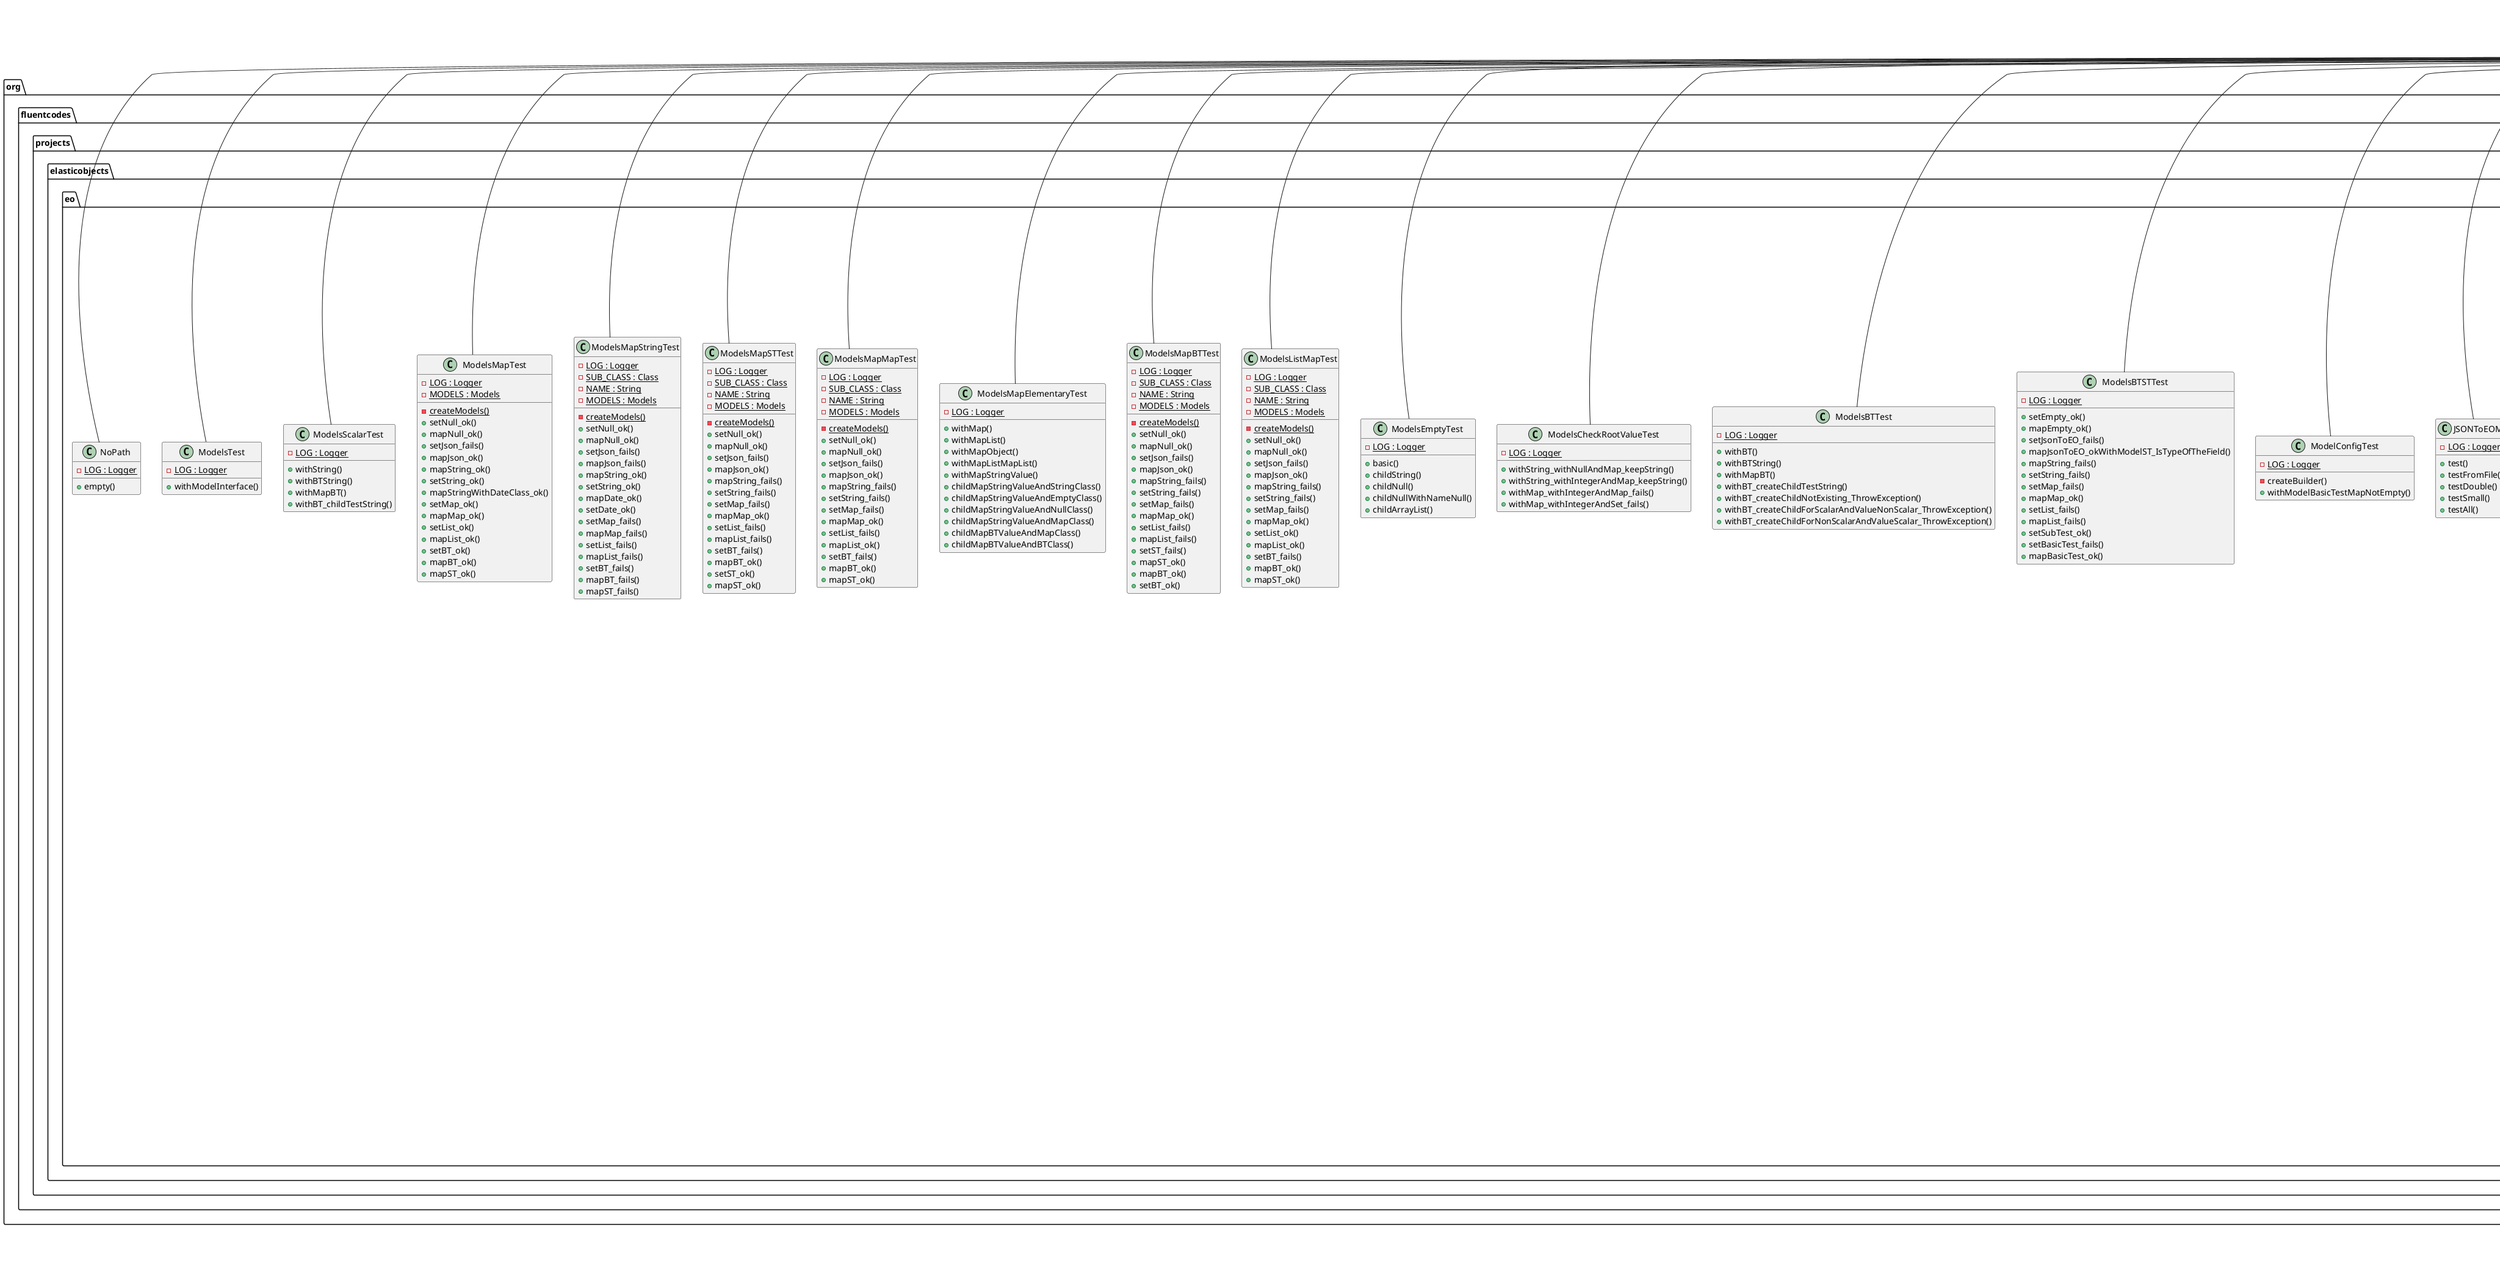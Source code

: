 @startuml

title __EO's Class Diagram__\n

  package org.fluentcodes.projects.elasticobjects {
    package org.fluentcodes.projects.elasticobjects.eo {
      class EOCompareTest {
          {static} - LOG : Logger
          + simpleEquals()
          + simpleScalarNotEquals()
          + simpleContainerNotEquals()
      }
    }
  }
  

  package org.fluentcodes.projects.elasticobjects {
    package org.fluentcodes.projects.elasticobjects.eo {
      class EOElementaryTest {
          {static} - LOG : Logger
          + isContainer()
          + getChild()
          + errorNonExistingPath()
          + errorGettingNotExistingObjectPath()
      }
    }
  }
  

  package org.fluentcodes.projects.elasticobjects {
    package org.fluentcodes.projects.elasticobjects.eo {
      class EOGetTest {
          {static} - LOG : Logger
          + callNotExistingPaths_hasEmptyLog()
          + callNotExistingPathsAtTheEnd()
          + callNotExistingPathsWithin()
          + checkParentKey()
      }
    }
  }
  

  package org.fluentcodes.projects.elasticobjects {
    package org.fluentcodes.projects.elasticobjects.eo {
      class EOJSONSerializationTypeTest {
          + setString()
          + setDoubleValue()
          + setLong()
          + setFloatValue()
          + setInt()
      }
    }
  }
  

  package org.fluentcodes.projects.elasticobjects {
    package org.fluentcodes.projects.elasticobjects.eo {
      class EOKeysTest {
          {static} - LOG : Logger
          + keyPath()
      }
    }
  }
  

  package org.fluentcodes.projects.elasticobjects {
    package org.fluentcodes.projects.elasticobjects.eo {
      class EOLogTest {
          {static} - LOG : Logger
          - createWarnAdapter()
          + errorWithException_WarnAdapter()
          + error_WarnAdapter()
          + warnWithException_WarnAdapter()
          + warn_WarnAdapter()
          + info_WarnAdapter()
          + debug_WarnAdapter()
          + info_InfoChildAdapter()
          + info_childAdapterHas_HasDefaultWarningFromParent()
      }
    }
  }
  

  package org.fluentcodes.projects.elasticobjects {
    package org.fluentcodes.projects.elasticobjects.eo {
      class EONoPathChildMap_models_Test {
          {static} - LOG : Logger
          + givenString_withInteger_changeNothing()
      }
    }
  }
  

  package org.fluentcodes.projects.elasticobjects {
    package org.fluentcodes.projects.elasticobjects.eo {
      class EONoPathChildMap_value_Test {
          {static} - LOG : Logger
          + givenMapString_withInteger_ok()
          + givenMapString_withMap_fails()
          + givenBTString_withMap_fails()
          + givenBTString_withInteger_ok()
      }
    }
  }
  

  package org.fluentcodes.projects.elasticobjects {
    package org.fluentcodes.projects.elasticobjects.eo {
      class EONoPathChildMap_value_models_Test {
          {static} - LOG : Logger
          + givenMapString_withInteger_ok()
      }
    }
  }
  

  package org.fluentcodes.projects.elasticobjects {
    package org.fluentcodes.projects.elasticobjects.eo {
      class EONoPathChildSet_models_Test {
          {static} - LOG : Logger
          - setEO_ok()
          - setEO_fails()
          + givenStringWithInteger()
          + givenStringWithMap()
          + givenBTWithBT()
          + givenBTWithMap()
      }
    }
  }
  

  package org.fluentcodes.projects.elasticobjects {
    package org.fluentcodes.projects.elasticobjects.eo {
      class EONoPathChildSet_value_Test {
          {static} - LOG : Logger
          + givenMapString_withInteger_ok()
          + givenMapString_withMap_ok()
          + givenListEmpty_withBoolean_ok()
          + givenBTMap_withMapString_ok()
          + givenBTString_withInteger_fails()
          + givenBTString_withBTInteger_fails()
          + givenBTString_withMapInteger_fails()
      }
    }
  }
  

  package org.fluentcodes.projects.elasticobjects {
    package org.fluentcodes.projects.elasticobjects.eo {
      class EONoPathChildSet_value_models_Test {
          {static} - LOG : Logger
          + givenMapString_withInteger_ok()
          + givenMapString_withMap_ok()
          + givenBTMap_withMapString_ok()
          + givenBTString_withInteger_fails()
          + givenBTString_withBTInteger_fails()
          + givenBTString_withMapInteger_fails()
      }
    }
  }
  

  package org.fluentcodes.projects.elasticobjects {
    package org.fluentcodes.projects.elasticobjects.eo {
      class EONoPathNewRootMap_models_Test {
          {static} - LOG : Logger
          + mapString_ok()
          + mapInteger_ok()
          + mapList_ok()
          + mapArrayList_ok()
          + mapListString_ok()
          + mapListBT_ok()
          + withJsnMapSmallList_ok()
          + mapMap_ok()
          + mapMapString_ok()
          + mapMapList_ok()
          + mapMapBT_ok()
          + mapHashMap_ok()
          + mapBT_ok()
      }
    }
  }
  

  package org.fluentcodes.projects.elasticobjects {
    package org.fluentcodes.projects.elasticobjects.eo {
      class EONoPathNewRootMap_value_Test {
          {static} - LOG : Logger
          + mapNull_ok()
          + mapInteger_ok()
          + mapArrayList_ok()
          + mapHashMap_ok()
          + jsnMapEmpty_ok()
          + jsonMapEmpty2_ok()
          + jsonMapEmptyValues_ok()
          + jsonMapSmall_ok()
          + jsnMapSmall_ok()
          + jsonMapEmpty_ok()
          + jsnListEmpty_ok()
          + jsonListEmpty_ok()
          + mapBT_ok()
          + mapBTString_ok()
          + jsnBTEmpty_ok()
          + jsnBTSmall_ok()
          + jsonBTSmall_ok()
          + mapMap_ChangesInOriginalMap_HasNoChangeInEO()
          + mapMapWithSubMap_ok()
          + mapMapWithSubMap_fails()
          + setMapIntegerKey()
          + withList()
          + withBT_mapMapEmpty()
          + withJsnSTSimple()
      }
    }
  }
  

  package org.fluentcodes.projects.elasticobjects {
    package org.fluentcodes.projects.elasticobjects.eo {
      class EONoPathNewRootMap_value_models_Test {
          {static} - LOG : Logger
          + mapInteger_ok()
          + mapInteger_withString_ok()
          + mapArrayList_ok()
          + mapList_ok()
          + mapMap_ok()
          + mapHashMap_ok()
          + jsonMapEmptyList_ok()
          + jsonMapEmptyBT_ok()
          + jsonMapSmallBT_ok()
          + jsonListSmallBT_fails()
          + mapHashMapWithBT_ok()
          + mapBT_ok()
          + withST_ok()
          + withSTAndMap_ok()
          + mapBTStringWithMap_ok()
          + jsnMapEmptyST_ok()
      }
    }
  }
  

  package org.fluentcodes.projects.elasticobjects {
    package org.fluentcodes.projects.elasticobjects.eo {
      class EONoPathNewRootSet_value_Test {
          {static} - LOG : Logger
          + withNull_ok()
          + withString_ok()
          + withInteger_ok()
          + withHashMap_ok()
          + withMapInteger_ok()
          + withArrayList_ok()
          + withBT_ok()
          + withBTTestString_ok()
          + withST_ok()
          + mapWithIntegerKey()
          + mapMap_ChangesInOriginalMap_changeInEO()
          + withList()
      }
    }
  }
  

  package org.fluentcodes.projects.elasticobjects {
    package org.fluentcodes.projects.elasticobjects.eo {
      class EONoPathNewRootSet_value_models_Test {
          {static} - LOG : Logger
          + withMapAndInteger_ok()
          + withBTAndInteger_ok()
          + withIntegerAndInteger_ok()
          + withIntegerAndHashMap_ok()
          + withListAndArrayList_ok()
          + withMapAndArrayList_ok()
          + withMapAndHashMap_ok()
          + withBTAndBT_ok()
          + withBTAndMap_ok()
          + withST_ok()
          + withSTAndMap_ok()
      }
    }
  }
  

  package org.fluentcodes.projects.elasticobjects {
    package org.fluentcodes.projects.elasticobjects.eo {
      class EONoPathRootMap_models_Test {
          {static} - LOG : Logger
          {static} + mapEO_ok()
          {static} + mapEO_changeNothing()
          + givenString_withInteger_changeNothing()
          + givenString_WithList_changeNothing()
          + givenMapString_withMap_changeNothing()
          + givenMapWithString_withString_changeNothing()
          + givenBTWithString_withMap_changeNothing()
          + givenBTString_withMap_changeNothing()
      }
    }
  }
  

  package org.fluentcodes.projects.elasticobjects {
    package org.fluentcodes.projects.elasticobjects.eo {
      class EONoPathRootMap_value_Test {
          {static} - LOG : Logger
          + givenString_withInteger_ok()
          + givenString_withBoolean_ok()
          + givenString_withString_ok()
          + givenString_withMap_fails()
          + givenString_withBT_fails()
          + givenMapEmpty_withString_fails()
          + givenMapString_withEmptyMap_ok_changesNothing()
          + givenMapString_withLinkedHashMapEmpty_ok()
          + givenMapString_withMapInteger_ok()
          + givenMapEmpty_withST_ok()
          + givenMapEmpty_withJsonMap_ok()
          + givenMapString_withJsonMap_ok()
          + givenMapString_withJsonMapString_ok()
          + givenMapEmpty_withJsonMapBoolean_ok()
          + givenListEmpty_withBoolean_fails()
          + givenListEmpty_withBTBoolean_ok()
          + givenListStringEmpty_withBTBoolean_ok()
          + givenListStringEmpty_withSTString_ok()
          + givenMapEmpty_withJsonString_ok()
          + givenMapEmpty_withJsonBoolean_ok()
          + givenMapEmpty_withListJsonSmall_ok()
          + givenMapEmpty_withJsnListSmall_ok()
          + givenMapSmall_withJsonListSmall_ok()
          + givenMapSmall_withJsnListSmall2_fails()
          + givenListEmpty_withJsnEmpty_ok()
          + givenListEmpty_withJsnMapSmall_ok()
          + givenBTString_withMapInteger_ok()
          + givenBTWithString_withBTWithInteger_ok()
          + givenBTWithString_withMapWithInteger_ok()
          + givenBTWithString_withString_fails()
          + givenBTString_withMap_ok()
          + givenBTString_WithBTInteger_ok()
          + givenBTEmpty_withJSONMap_ok()
          + givenBTString_withJSONMap_ok()
          + givenListString_WithBTString_ok()
          + givenBTSmall_withJsonListSmall_fails()
          + givenBTEmpty_withJsnMapEmpty_ok()
          + givenBTEmpty_withJsnMapSmall_ok()
          + givenBTEmpty_withJsonMapWrongName_fails()
      }
    }
  }
  

  package org.fluentcodes.projects.elasticobjects {
    package org.fluentcodes.projects.elasticobjects.eo {
      class EONoPathRootMap_value_models_Test {
          {static} - LOG : Logger
          {static} + mapEO_ok()
          {static} + mapEO_fails()
          + givenString_withIntegerAndInteger_ok()
          + givenString_withBooleanAndInteger_ok()
          + givenString_WithMapAndList_fails()
          + givenMapString_withStringAndMap_fails()
          + givenMapWithString_withEmptyMapAndString_ok()
          + givenBTWithString_withBTWithInteger_ok()
          + givenBTWithString_withMapWithIntegerAndInteger_ok()
          + givenBTWithString_withString_fails()
          + givenBTString_withMap_ok()
      }
    }
  }
  

  package org.fluentcodes.projects.elasticobjects {
    package org.fluentcodes.projects.elasticobjects.eo {
      class EONoPathRootSet_models_Test {
          {static} - LOG : Logger
          + givenString_withInteger_changeNothing()
          + givenMapString_WithInteger_changeNothing()
          + givenMapString_withHashMap_changeNothing()
          + givenBTString_withMap_changeNothing()
          + givenBTString_withInteger_changeNothing()
      }
    }
  }
  

  package org.fluentcodes.projects.elasticobjects {
    package org.fluentcodes.projects.elasticobjects.eo {
      class EONoPathRootSet_value_Test {
          {static} - LOG : Logger
          + givenString_withInteger_ok()
          + givenString_withBoolean_ok()
          + givenString_withMap_ok()
          + givenMapEmpy_withNull_ok()
          + givenMapEmpty_withString_ok()
          + givenMapString_withString_ok()
          + givenMapString_withMapEmpty_ok()
          + givenMapEmpty_withMapString_ok()
          + givenMapEmpty_withBT_ok()
          + givenMapEmpty_withSTString_ok()
          + givenListEmpty_withMapJsonSmall_ok()
          + givenBTString_withBTInteger_ok()
          + givenBTString_withMapInteger_ok()
          + givenBTString_withString_ok()
          + givenBTString_WithBTInteger_ok()
          + givenSTSimple_withSTString_ok()
      }
    }
  }
  

  package org.fluentcodes.projects.elasticobjects {
    package org.fluentcodes.projects.elasticobjects.eo {
      class EONoPathRootSet_value_models_Test {
          {static} - LOG : Logger
      }
    }
  }
  

  package org.fluentcodes.projects.elasticobjects {
    package org.fluentcodes.projects.elasticobjects.eo {
      class EOPathMap_models_Test {
          {static} - LOG : Logger
          + givenMapString_withLinkedHashMapAtStringField_fails()
      }
    }
  }
  

  package org.fluentcodes.projects.elasticobjects {
    package org.fluentcodes.projects.elasticobjects.eo {
      class EOPathMap_value_Test {
          {static} - LOG : Logger
          + givenString_withString_fails()
          + givenMapString_withString_ok()
          + givenMapEmpty_withString_ok()
          + givenMapString_withInteger_ok()
          + givenMapMapEmpty_withMapString_ok()
          + givenMapString_withLinkedHashMap_fails()
          + givenMapSTEmpty_withST_ok()
          + givenMapEmpty_withJsonMap_ok()
          + givenMapEmpty_withSTAndLongerPath()
          + givenMapEmpty_withMapPathAlreadyUsedByScalarTypeValue()
          + givenMapEmpty_withJsnSmallLevel0_ok()
          + givenMapEmpty_withJsonSmallLevel0_ok()
          + givenMapEmpty_withJsnSmallPath2_ok()
          + givenMapEmpty_withJsonSmallPath2_ok()
          + givenMapEmpty_withJsnAllPath2_ok()
          + givenMapEmpty_withJsonAllPath2_ok()
          + givenListEmpty_withBoolean_ok()
          + givenBTString_WithString_ok()
          + givenBTString_WithIntegerAtStringField_ok()
          + givenBTEmpty_WithIntegerAtStringField_ok()
          + givenBTEmpty_WithInteger_ok()
          + givenBTString_WithMap_fails()
          + givenBTEmpty_withUnknownFieldKey_fails()
          + givenBTDateEmpty_WithDate_ok()
          + givenBTUntypedMap_WithHashMap_ok()
          + givenBTST_withSTString_ok()
          + givenBTST_withMapString_ok()
          + givenBTST_withBTString_ok()
          + givenBTST_withJSONString_ok()
          + givenBTST_withJSONUnknown_fails()
          + givenBTMapST_withBTString_fails()
          + givenBTMapST_withJSONMap_fails()
      }
    }
  }
  

  package org.fluentcodes.projects.elasticobjects {
    package org.fluentcodes.projects.elasticobjects.eo {
      class EOPathMap_value_models_Test {
          {static} - LOG : Logger
          + givenMapSTEmpty_withST_ok()
      }
    }
  }
  

  package org.fluentcodes.projects.elasticobjects {
    package org.fluentcodes.projects.elasticobjects.eo {
      class EOPathNewRootMap_models_Test {
          {static} - LOG : Logger
          + mapInteger_ok()
          + mapMap_ok()
          + mapHasMap_ok()
          + mapList_ok()
          + mapArrayList_ok()
          + mapBT_ok()
          + mapJsnEmptyBT_ok()
          + mapJsnSmallBT_ok()
          + mapJsnListSmallBT_fails()
      }
    }
  }
  

  package org.fluentcodes.projects.elasticobjects {
    package org.fluentcodes.projects.elasticobjects.eo {
      class EOPathNewRootMap_value_Test {
          {static} - LOG : Logger
          + mapInteger_ok()
          + mapArrayList_ok()
          + mapList_ok()
          + mapMap_ok()
          + mapHashMap_ok()
          + withHashMapWithBT_ok()
          + withJsonSmallLevel0()
          + withJsonmallWithKeysAndList()
          + withListStringPath2()
          + mapBT_ok()
          + mapBTStringWithMap_ok()
          + jsnBTSmallLevel0_ok()
          + jsnBTSmallPath2_ok()
          + jsnBTAllPath2_ok()
      }
    }
  }
  

  package org.fluentcodes.projects.elasticobjects {
    package org.fluentcodes.projects.elasticobjects.eo {
      class EOPathNewRootMap_value_models_Test {
          {static} - LOG : Logger
          + mapInteger_ok()
          + mapArrayList_ok()
          + mapList_ok()
          + mapMap_ok()
          + mapHashMap_ok()
          + mapHashMapWithBT_ok()
          + mapBT_ok()
          + mapBTStringWithMap_ok()
      }
    }
  }
  

  package org.fluentcodes.projects.elasticobjects {
    package org.fluentcodes.projects.elasticobjects.eo {
      class EOPathNewRootSet_models_Test {
          {static} - LOG : Logger
          + setIntegerNull_ok()
          + setInteger_ok()
      }
    }
  }
  

  package org.fluentcodes.projects.elasticobjects {
    package org.fluentcodes.projects.elasticobjects.eo {
      class EOPathNewRootSet_value_Test {
          {static} - LOG : Logger
          + mapInteger_ok()
          + listWithPath2()
      }
    }
  }
  

  package org.fluentcodes.projects.elasticobjects {
    package org.fluentcodes.projects.elasticobjects.eo {
      class EOPathSet_models_Test {
          {static} - LOG : Logger
          + givenMapString_withInteger_fails()
          + givenMapString_withMap_fails()
          + givenBTString_withMap_fails()
          + givenBTString_withInteger_fails()
          + givenBTUntypedMap_withHashMap_fails()
      }
    }
  }
  

  package org.fluentcodes.projects.elasticobjects {
    package org.fluentcodes.projects.elasticobjects.eo {
      class EOPathSet_value_Test {
          {static} - LOG : Logger
          + givenMapString_withString_ok()
          + givenString_withStringToString_fails()
          + givenString_withIntegerToString_fails()
          + givenMapEmpty_withStringPath2_ok()
          + givenMapString_withHashMap_ok()
          + givenMapStringTyped_withInteger_ok()
          + givenMapStringTyped_withHashMap_fails()
          + givenMapMapString_withString_ok()
          + givenListEmpty_withBoolean_ok()
          + givenMapEmpty_withListStringLevel0()
          + givenBTString_withString_ok()
          + givenBTString_withInteger_fails()
          + givenBTIntegerEmpty_withInteger_ok()
          + givenBTLongEmpty_withLong_ok()
          + givenBTDoubleEmpty_withDouble_ok()
          + givenBTDatempty_withDate_ok()
          + givenBTUnknownEmpty_withString_fails()
          + givenBTFloatEmpty_withFloat_ok()
          + givenBTFloatEmpty_withString_ok()
          + givenBTObjectEmpty_withHashMap_fails()
          + givenBTString_withLinkedHashMap_fails()
          + givenBTUntypedMap_withLinkedHashMap_ok()
          + givenBTEmpty_withSTString_ok()
          + setWithLongSTPath_storeValueWithSTModel()
          + givenBTMapST_withString_fails()
          + givenListBTEmpty_withSTString_ok()
          + givenListBTEmpty_withSTStringAt1_ok()
          + givenListBTEmpty_withMap_ok()
      }
    }
  }
  

  package org.fluentcodes.projects.elasticobjects {
    package org.fluentcodes.projects.elasticobjects.eo {
      class EOPathSet_value_models_Test {
          {static} - LOG : Logger
          + givenString_withStringAndString_ok()
          + givenMapString_withString_ok()
          + givenMapString_withStringAndHashMap_ok()
          + givenBTString_withStringAndMap_ok()
          + givenBTString_withIntegerAndInteger_ok()
          + givenBTUntypedMap_WithHashMapMap_ok()
      }
    }
  }
  

  package org.fluentcodes.projects.elasticobjects {
    package org.fluentcodes.projects.elasticobjects.eo {
      class EOPath_Test {
          {static} - LOG : Logger
          + withPath2()
          + withPath4()
          + withPath3()
          + withPath3AndWithCommonPart()
          + withPath3WithCommon2Parts()
      }
    }
  }
  

  package org.fluentcodes.projects.elasticobjects {
    package org.fluentcodes.projects.elasticobjects.eo {
      class EOPath_value_Test {
          {static} - LOG : Logger
          + givenMapStringLevel0_setMapStringLevel1_ok()
          + givenMapStringLevel1_setMapStringLevel0_ok()
          + givenMapStringLevel1_setMapStringLevel0WithOverWrite_ok()
          + givenMapStringLevel0_mapMapStringLevel1_ok()
          + givenMapStringLevel1_mapMapStringLevel0_ok()
          + givenMapStringLevel1_mapMapStringLevel0WithOverwrite_fails()
          + mapWithPathOverwrite_willWriteIntoTheLog()
          + mapWithPathsOverlapping()
          + mapWithPathLong()
          + setWithPath2()
          + setWithPath3()
          + setWithPath4()
          + setWithTwoPathsDistinct()
          + setWithPathWithCommonPart()
          + setWithPathWithCommon2Parts()
      }
    }
  }
  

  package org.fluentcodes.projects.elasticobjects {
    package org.fluentcodes.projects.elasticobjects.eo {
      class EORemoveTest {
          {static} - LOG : Logger
          - createBuilder()
          + object()
          + map()
          + list()
      }
    }
  }
  

  package org.fluentcodes.projects.elasticobjects {
    package org.fluentcodes.projects.elasticobjects.eo {
      class EOToJSONBTTest {
          + mapDefault()
          + withIndent0()
          + withIndent1()
          + withIndent2()
          + withSTANDARD()
          + withEO()
          + withString()
          + withInteger()
          + withLong()
          + withFloat()
          + withFloatStandard()
          + withDouble()
          + withDate()
          + withBoolean()
          + withMap()
          + withList()
          + withBasicTest()
          + withSubTest()
          + withSubTestMap()
          + withSubTestList()
          + withSmall()
          + withSimple()
          + withAll()
          + withSubTestMapAndSerializationTypePARAMS()
          + withIndentAndSerializationTypeSCALAR_TYPES()
      }
    }
  }
  

  package org.fluentcodes.projects.elasticobjects {
    package org.fluentcodes.projects.elasticobjects.eo {
      class EOToJSONConfigTest {
          + configImpl()
      }
    }
  }
  

  package org.fluentcodes.projects.elasticobjects {
    package org.fluentcodes.projects.elasticobjects.eo {
      class EOToJSONListTest {
          + withDefault()
          + withIndent0()
          + withIndent1()
          + withIndent2()
          + withEmpty()
          + withString()
          + withStringJSON()
          + withStringScalarTypes()
          + withInteger()
          + withIntegerJSON()
          + withIntegerScalarTypes()
          + withLong()
          + withLongJSON()
          + withLongScalar()
          + compareEOFloat()
          + withFloatScalar()
          + withDouble()
          + withDoubleJSON()
          + withDoubleScalar()
          + withDate()
          + withDateJSON()
          + withDateScalar()
          + withBoolean()
          + withBooleanJSON()
          + withBooleanScalar()
          + withMap()
          + withMapJSON()
          + withList()
          + withListJSON()
          + withBasicTest()
          + withBasicTestJSON()
          + withSubTest()
          + withSubTestJSON()
          + withSmall()
          + withSmallJSON()
          + withSimple()
          + withSimpleJSON()
          + withIndentAndSerializationTypeSTANDARD()
          + withAll()
          + withAllJSON()
          + withIndentAndSerializationTypeSCALAR()
      }
    }
  }
  

  package org.fluentcodes.projects.elasticobjects {
    package org.fluentcodes.projects.elasticobjects.eo {
      class EOToJSONMapTest {
          + withDefault()
          + withIndent0()
          + withIndent1()
          + withIndent2()
          + withStringScalar()
          + withIntegerScalar()
          + withLongScalar()
          + withFloatScalar()
          + withDoubleScalar()
          + withDateScalar()
          + withBooleanScalar()
          + withIndentScalar()
          + loopScalar()
          + mapBigAdapter10000()
          + mapBigAdapterUnexpanded10000()
          + setSameMaps()
          + setSameMapsWithCheck()
      }
    }
  }
  

  package org.fluentcodes.projects.elasticobjects {
    package org.fluentcodes.projects.elasticobjects.eo {
      class EOToJSONSTTest {
          + mapDefault()
          + withIndent0()
          + withIndent1()
          + withIndent2()
          + withSTANDARD()
          + withString()
          + withName()
          + withSubTest()
          + withSimple()
          + withAll()
          + withIndentScalar()
      }
    }
  }
  

  package org.fluentcodes.projects.elasticobjects {
    package org.fluentcodes.projects.elasticobjects.eo {
      class EOToJSONTest {
          + setSameMaps()
          + setSameMapsWithCheck()
      }
    }
  }
  

  package org.fluentcodes.projects.elasticobjects {
    package org.fluentcodes.projects.elasticobjects.eo {
      class JSONToEOArrayTest {
          {static} - LOG : Logger
          + test()
          + testFromFile()
          + testDouble()
          + testSmall()
          + testAll()
      }
    }
  }
  

  package org.fluentcodes.projects.elasticobjects {
    package org.fluentcodes.projects.elasticobjects.eo {
      class JSONToEOCallsTest {
          {static} - LOG : Logger
          {static} - SCS_CALL_SOURCE : String
          {static} - SCS_CALL_SOURCE_PATH : String
          {static} - SCS_CALL_SOURCE_JOINED : String
          + scsCallSource()
          + scsCallSourcePath()
          + scsCallSourceJoined()
      }
    }
  }
  

  package org.fluentcodes.projects.elasticobjects {
    package org.fluentcodes.projects.elasticobjects.eo {
      class JSONToEOElementaryTest {
          {static} - LOG : Logger
          + test()
          + testNewLineAsPartOfAStringValue()
          + testArray()
          + testNewLineEscapedArray()
          + testNewLine2EscapedArray()
          + testCombinationsOfEscapes()
          + MapWithValueAndNoEndQuote_fails()
          + exceptionMap_Value_NoStartQuote()
          + exceptionMap_NoColon()
          + exceptionMap_Key_NoEndQuote()
          + exceptionMap_Key_NoStartQuote()
          + stringNotQuoted_setValue()
          + exceptionList_NoEndColon()
          + exceptionList_NoStartColon()
          + exceptionList_NoColon()
          + exceptionList_NoClosingBracket()
          + exceptionList_NoSeparatedValues()
          + ListWithFurtherValue_fails()
          + ListWrongStartValues_fails()
      }
    }
  }
  

  package org.fluentcodes.projects.elasticobjects {
    package org.fluentcodes.projects.elasticobjects.eo {
      class JSONToEOMapTest {
          {static} - LOG : Logger
          + test()
          + testFromFile()
          + testDouble()
          + testSmall()
          + testAll()
      }
    }
  }
  

  package org.fluentcodes.projects.elasticobjects {
    package org.fluentcodes.projects.elasticobjects.eo {
      class ModelConfigTest {
          {static} - LOG : Logger
          - createBuilder()
          + withModelBasicTestMapNotEmpty()
      }
    }
  }
  

  package org.fluentcodes.projects.elasticobjects {
    package org.fluentcodes.projects.elasticobjects.eo {
      class ModelsBTSTTest {
          {static} - LOG : Logger
          + setEmpty_ok()
          + mapEmpty_ok()
          + setJsonToEO_fails()
          + mapJsonToEO_okWithModelST_IsTypeOfTheField()
          + mapString_fails()
          + setString_fails()
          + setMap_fails()
          + mapMap_ok()
          + setList_fails()
          + mapList_fails()
          + setSubTest_ok()
          + setBasicTest_fails()
          + mapBasicTest_ok()
      }
    }
  }
  

  package org.fluentcodes.projects.elasticobjects {
    package org.fluentcodes.projects.elasticobjects.eo {
      class ModelsBTTest {
          {static} - LOG : Logger
          + withBT()
          + withBTString()
          + withMapBT()
          + withBT_createChildTestString()
          + withBT_createChildNotExisting_ThrowException()
          + withBT_createChildForScalarAndValueNonScalar_ThrowException()
          + withBT_createChildForNonScalarAndValueScalar_ThrowException()
      }
    }
  }
  

  package org.fluentcodes.projects.elasticobjects {
    package org.fluentcodes.projects.elasticobjects.eo {
      class ModelsCheckRootValueTest {
          {static} - LOG : Logger
          + withString_withNullAndMap_keepString()
          + withString_withIntegerAndMap_keepString()
          + withMap_withIntegerAndMap_fails()
          + withMap_withIntegerAndSet_fails()
      }
    }
  }
  

  package org.fluentcodes.projects.elasticobjects {
    package org.fluentcodes.projects.elasticobjects.eo {
      class ModelsEmptyTest {
          {static} - LOG : Logger
          + basic()
          + childString()
          + childNull()
          + childNullWithNameNull()
          + childArrayList()
      }
    }
  }
  

  package org.fluentcodes.projects.elasticobjects {
    package org.fluentcodes.projects.elasticobjects.eo {
      class ModelsListMapTest {
          {static} - LOG : Logger
          {static} - SUB_CLASS : Class
          {static} - NAME : String
          {static} - MODELS : Models
          {static} - createModels()
          + setNull_ok()
          + mapNull_ok()
          + setJson_fails()
          + mapJson_ok()
          + mapString_fails()
          + setString_fails()
          + setMap_fails()
          + mapMap_ok()
          + setList_ok()
          + mapList_ok()
          + setBT_fails()
          + mapBT_ok()
          + mapST_ok()
      }
    }
  }
  

  package org.fluentcodes.projects.elasticobjects {
    package org.fluentcodes.projects.elasticobjects.eo {
      class ModelsMapBTTest {
          {static} - LOG : Logger
          {static} - SUB_CLASS : Class
          {static} - NAME : String
          {static} - MODELS : Models
          {static} - createModels()
          + setNull_ok()
          + mapNull_ok()
          + setJson_fails()
          + mapJson_ok()
          + mapString_fails()
          + setString_fails()
          + setMap_fails()
          + mapMap_ok()
          + setList_fails()
          + mapList_fails()
          + setST_fails()
          + mapST_ok()
          + mapBT_ok()
          + setBT_ok()
      }
    }
  }
  

  package org.fluentcodes.projects.elasticobjects {
    package org.fluentcodes.projects.elasticobjects.eo {
      class ModelsMapElementaryTest {
          {static} - LOG : Logger
          + withMap()
          + withMapList()
          + withMapObject()
          + withMapListMapList()
          + withMapStringValue()
          + childMapStringValueAndStringClass()
          + childMapStringValueAndEmptyClass()
          + childMapStringValueAndNullClass()
          + childMapStringValueAndMapClass()
          + childMapBTValueAndMapClass()
          + childMapBTValueAndBTClass()
      }
    }
  }
  

  package org.fluentcodes.projects.elasticobjects {
    package org.fluentcodes.projects.elasticobjects.eo {
      class ModelsMapMapTest {
          {static} - LOG : Logger
          {static} - SUB_CLASS : Class
          {static} - NAME : String
          {static} - MODELS : Models
          {static} - createModels()
          + setNull_ok()
          + mapNull_ok()
          + setJson_fails()
          + mapJson_ok()
          + mapString_fails()
          + setString_fails()
          + setMap_fails()
          + mapMap_ok()
          + setList_fails()
          + mapList_ok()
          + setBT_fails()
          + mapBT_ok()
          + mapST_ok()
      }
    }
  }
  

  package org.fluentcodes.projects.elasticobjects {
    package org.fluentcodes.projects.elasticobjects.eo {
      class ModelsMapSTTest {
          {static} - LOG : Logger
          {static} - SUB_CLASS : Class
          {static} - NAME : String
          {static} - MODELS : Models
          {static} - createModels()
          + setNull_ok()
          + mapNull_ok()
          + setJson_fails()
          + mapJson_ok()
          + mapString_fails()
          + setString_fails()
          + setMap_fails()
          + mapMap_ok()
          + setList_fails()
          + mapList_fails()
          + setBT_fails()
          + mapBT_ok()
          + setST_ok()
          + mapST_ok()
      }
    }
  }
  

  package org.fluentcodes.projects.elasticobjects {
    package org.fluentcodes.projects.elasticobjects.eo {
      class ModelsMapStringTest {
          {static} - LOG : Logger
          {static} - SUB_CLASS : Class
          {static} - NAME : String
          {static} - MODELS : Models
          {static} - createModels()
          + setNull_ok()
          + mapNull_ok()
          + setJson_fails()
          + mapJson_fails()
          + mapString_ok()
          + setString_ok()
          + mapDate_ok()
          + setDate_ok()
          + setMap_fails()
          + mapMap_fails()
          + setList_fails()
          + mapList_fails()
          + setBT_fails()
          + mapBT_fails()
          + mapST_fails()
      }
    }
  }
  

  package org.fluentcodes.projects.elasticobjects {
    package org.fluentcodes.projects.elasticobjects.eo {
      class ModelsMapTest {
          {static} - LOG : Logger
          {static} - MODELS : Models
          {static} - createModels()
          + setNull_ok()
          + mapNull_ok()
          + setJson_fails()
          + mapJson_ok()
          + mapString_ok()
          + setString_ok()
          + mapStringWithDateClass_ok()
          + setMap_ok()
          + mapMap_ok()
          + setList_ok()
          + mapList_ok()
          + setBT_ok()
          + mapBT_ok()
          + mapST_ok()
      }
    }
  }
  

  package org.fluentcodes.projects.elasticobjects {
    package org.fluentcodes.projects.elasticobjects.eo {
      class ModelsScalarTest {
          {static} - LOG : Logger
          + withString()
          + withBTString()
          + withMapBT()
          + withBT_childTestString()
      }
    }
  }
  

  package org.fluentcodes.projects.elasticobjects {
    package org.fluentcodes.projects.elasticobjects.eo {
      class ModelsTest {
          {static} - LOG : Logger
          + withModelInterface()
      }
    }
  }
  

  package org.fluentcodes.projects.elasticobjects {
    package org.fluentcodes.projects.elasticobjects.eo {
      class NoPath {
          {static} - LOG : Logger
          + empty()
      }
    }
  }
  

  EOCompareTest -up-|> TestHelper
  EOElementaryTest -up-|> TestHelper
  EOGetTest -up-|> TestHelper
  EOJSONSerializationTypeTest -up-|> TestHelper
  EOKeysTest -up-|> TestHelper
  EOLogTest -up-|> TestHelper
  EONoPathChildMap_models_Test -up-|> TestHelper
  EONoPathChildMap_value_Test -up-|> TestHelper
  EONoPathChildMap_value_models_Test -up-|> TestHelper
  EONoPathChildSet_models_Test -up-|> TestHelper
  EONoPathChildSet_value_Test -up-|> TestHelper
  EONoPathChildSet_value_models_Test -up-|> TestHelper
  EONoPathNewRootMap_models_Test -up-|> TestHelper
  EONoPathNewRootMap_value_Test -up-|> TestHelper
  EONoPathNewRootSet_value_models_Test -up-|> TestHelper
  EONoPathRootSet_models_Test -up-|> TestHelper
  EOPathMap_models_Test -up-|> TestHelper
  EOPathMap_value_Test -up-|> TestHelper
  EOPathMap_value_models_Test -up-|> TestHelper
  EOPathNewRootMap_models_Test -up-|> TestHelper
  EOPathNewRootSet_models_Test -up-|> TestHelper
  EOPathSet_models_Test -up-|> TestHelper
  EOPathSet_value_Test -up-|> TestHelper
  EOPathSet_value_models_Test -up-|> TestHelper
  EOPath_Test -up-|> TestHelper
  EOPath_value_Test -up-|> TestHelper
  EORemoveTest -up-|> TestHelper
  EOToJSONBTTest -up-|> TestHelper
  EOToJSONConfigTest -up-|> TestHelper
  EOToJSONListTest -up-|> TestHelper
  EOToJSONMapTest -up-|> TestHelper
  EOToJSONSTTest -up-|> TestHelper
  EOToJSONTest -up-|> TestHelper
  JSONToEOArrayTest -up-|> TestHelper
  JSONToEOCallsTest -up-|> TestHelper
  JSONToEOElementaryTest -up-|> TestHelper
  JSONToEOMapTest -up-|> TestHelper
  ModelConfigTest -up-|> TestHelper
  ModelsBTSTTest -up-|> TestHelper
  ModelsBTTest -up-|> TestHelper
  ModelsCheckRootValueTest -up-|> TestHelper
  ModelsEmptyTest -up-|> TestHelper
  ModelsListMapTest -up-|> TestHelper
  ModelsMapBTTest -up-|> TestHelper
  ModelsMapElementaryTest -up-|> TestHelper
  ModelsMapMapTest -up-|> TestHelper
  ModelsMapSTTest -up-|> TestHelper
  ModelsMapStringTest -up-|> TestHelper
  ModelsMapTest -up-|> TestHelper
  ModelsScalarTest -up-|> TestHelper
  ModelsTest -up-|> TestHelper
  NoPath -up-|> TestHelper


right footer


PlantUML diagram generated by SketchIt! (https://bitbucket.org/pmesmeur/sketch.it)
For more information about this tool, please contact philippe.mesmeur@gmail.com
endfooter

@enduml
